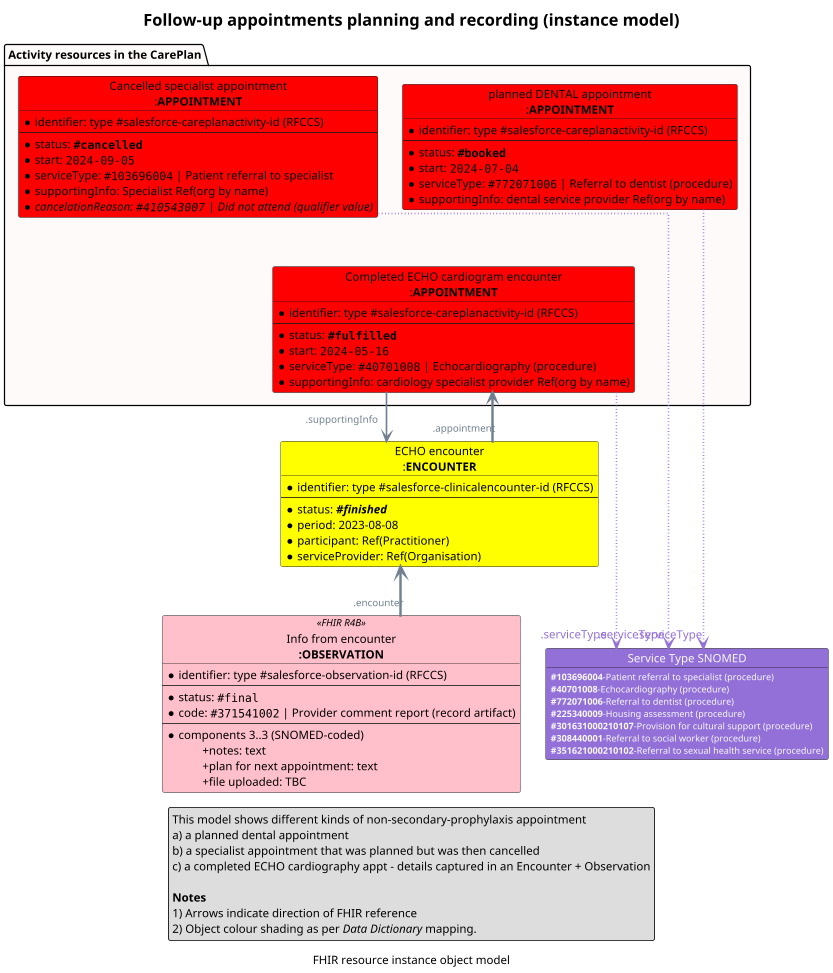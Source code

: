 @startuml obj-FHIR-otherencounters-planandrecord

top to bottom direction
skinparam dpi 200
allow_mixing
scale 400 width

skinparam ActivityDiamondBackgroundColor #RoyalBlue
skinparam ArrowColor #SlateGrey   
skinparam ArrowFontColor #RoyalBlue
skinparam ArrowFontColor #SlateGrey  
skinparam ArrowFontSize 12
skinparam ArrowMessageAlignment left
skinparam BoxPadding 10
skinparam linetype ortho
skinparam nodesep 30
skinparam ranksep 60
skinparam roundcorner 5
skinparam sequenceArrowThickness 2
skinparam TitleFontSize 20

caption FHIR resource instance object model

!procedure $Coding($Alias,$System,$Code,$Display)
  object "<color:GhostWhite>$System" as $Alias #MediumPurple {
    <color:GhostWhite><size:11>**$Code**-$Display
  }
!endprocedure

!procedure $Quantity($Alias,$Quantity,$Value,$Unit)
  object "<color:GhostWhite><size:12>$Quantity</color>" as $Alias #DimGrey {
    <color:GhostWhite><size:11>**$Value** ""$Unit""
  }
!endprocedure

!procedure $ObjectDiagramLegendWithNote($heading,$noteline)
  legend bottom
    **$heading**
    $noteline
  endlegend
!endprocedure

' ******** ******** ******** ******** ******** ******** ******** ******** 
title "Follow-up appointments planning and recording (instance model)"

package "Activity resources in the CarePlan" as Activities #Snow { 
  
  'object "secondary prophylaxis\nmedication planning" as PLAN_BENZA_2023 #LightSalmon

  object "planned DENTAL appointment\n:**APPOINTMENT**" as FUTURE_APPT #Red {
    *identifier: type #salesforce-careplanactivity-id (RFCCS)
    ---
    * status: ""**#booked**""
    * start: ""2024-07-04""
    * serviceType: ""#772071006"" | Referral to dentist (procedure)
    * supportingInfo: dental service provider Ref(org by name)
  }

  object "Cancelled specialist appointment\n:**APPOINTMENT**" as CANNED_APPT #Red {
    *identifier: type #salesforce-careplanactivity-id (RFCCS)
    ---
    * status: ""**#cancelled**""
    * start: ""2024-09-05""
    * serviceType: ""#103696004"" | Patient referral to specialist
    * supportingInfo: Specialist Ref(org by name)
    * //cancelationReason: ""#410543007"" | Did not attend (qualifier value)//
  }


  object "Completed ECHO cardiogram encounter\n:**APPOINTMENT**" as APPT1 #Red {
    *identifier: type #salesforce-careplanactivity-id (RFCCS)
    ---
    * status: ""**#fulfilled**""
    * start: ""2024-05-16""
    * serviceType: ""#40701008"" | Echocardiography (procedure)
    * supportingInfo: cardiology specialist provider Ref(org by name)
  }
  
  'arrange activities in box
  FUTURE_APPT -[hidden]d- APPT1

}

object "ECHO encounter\n:**ENCOUNTER**" as ECHO #yellow {
  *identifier: type #salesforce-clinicalencounter-id (RFCCS)
  ---
  * status: //**#finished**//
  * period: 2023-08-08
  * participant: Ref(Practitioner)
  * serviceProvider: Ref(Organisation)
}


object "Info from encounter\n**:OBSERVATION**" as OBS <<FHIR R4B>> #Pink {
  *identifier: type #salesforce-observation-id (RFCCS)
  ---
  * status: ""#final""
  * code: ""#371541002"" | Provider comment report (record artifact)
  ---
  * components 3..3 (SNOMED-coded)
  \t+notes: text
  \t+plan for next appointment: text
  \t+file uploaded: TBC
}


$Coding(ServiceType,"Service Type SNOMED","#103696004","Patient referral to specialist (procedure)")
$Coding(ServiceType,"Service Type SNOMED","#40701008","Echocardiography (procedure)")
$Coding(ServiceType,"Service Type SNOMED","#772071006","Referral to dentist (procedure)")
$Coding(ServiceType,"Service Type SNOMED","#225340009","Housing assessment (procedure)")
$Coding(ServiceType,"Service Type SNOMED","#301631000210107","Provision for cultural support (procedure)")
$Coding(ServiceType,"Service Type SNOMED","#308440001","Referral to social worker (procedure)")
$Coding(ServiceType,"Service Type SNOMED","#351621000210102","Referral to sexual health service (procedure)")

' positioning

' connectors
APPT1 "\n.supportingInfo" -d-> ECHO

APPT1 -[#MediumPurple,dotted]--> "<color:MediumPurple><size:14>.serviceType" ServiceType
FUTURE_APPT -[#MediumPurple,dotted]r-> "<color:MediumPurple><size:14>.serviceType" ServiceType
CANNED_APPT -[#MediumPurple,dotted,norank]r-> "<color:MediumPurple><size:14>.serviceType" ServiceType

ECHO ".appointment" -[thickness=3]u-> APPT1
OBS ".encounter" -[thickness=3]u-> ECHO


legend bottom
  This model shows different kinds of non-secondary-prophylaxis appointment
  a) a planned dental appointment
  b) a specialist appointment that was planned but was then cancelled
  c) a completed ECHO cardiography appt - details captured in an Encounter + Observation

  **Notes**
  1) Arrows indicate direction of FHIR reference
  2) Object colour shading as per //Data Dictionary// mapping.
endlegend


@enduml